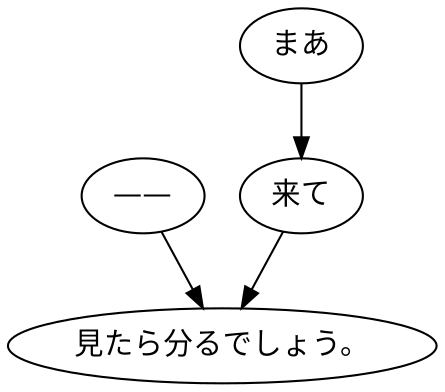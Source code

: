digraph graph6239 {
	node0 [label="——"];
	node1 [label="まあ"];
	node2 [label="来て"];
	node3 [label="見たら分るでしょう。"];
	node0 -> node3;
	node1 -> node2;
	node2 -> node3;
}
